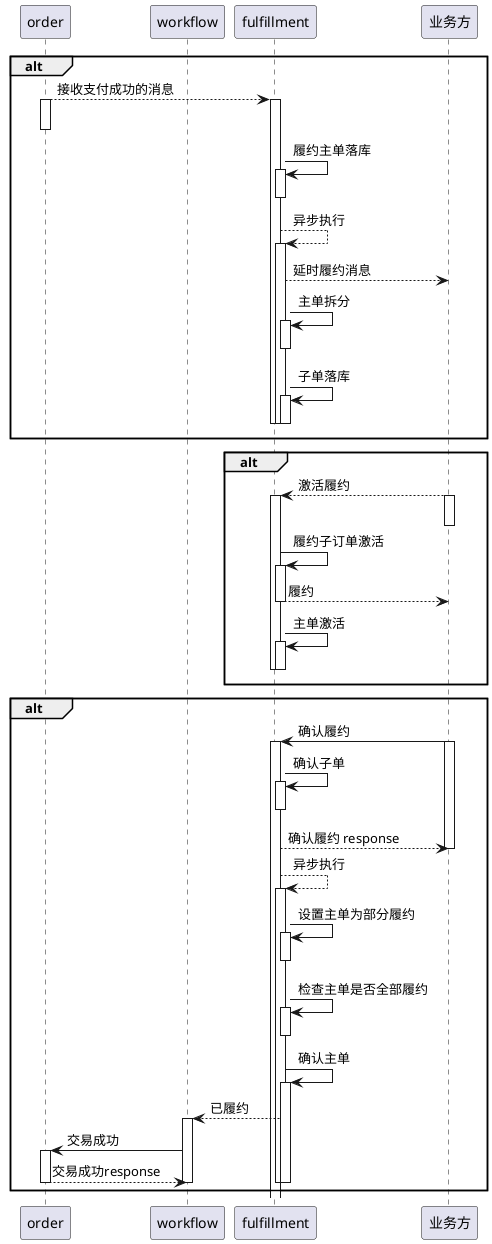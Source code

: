 @startuml
participant order
participant workflow
participant fulfillment
participant 业务方

alt
order --> fulfillment:接收支付成功的消息
activate order
deactivate order

activate fulfillment
fulfillment -> fulfillment:履约主单落库
activate fulfillment
deactivate fulfillment
fulfillment --> fulfillment:异步执行
activate fulfillment
fulfillment --> 业务方:延时履约消息

fulfillment -> fulfillment:主单拆分
activate fulfillment
deactivate fulfillment

fulfillment -> fulfillment:子单落库
activate fulfillment
deactivate fulfillment

deactivate fulfillment
deactivate fulfillment
end

alt
业务方-->fulfillment:激活履约
activate 业务方
deactivate 业务方

activate fulfillment

fulfillment -> fulfillment:履约子订单激活
activate fulfillment
fulfillment --> 业务方:履约
deactivate fulfillment

fulfillment -> fulfillment:主单激活
activate fulfillment
deactivate fulfillment
deactivate fulfillment
end

alt
业务方 -> fulfillment:确认履约
activate 业务方
activate fulfillment

fulfillment -> fulfillment:确认子单
activate fulfillment
deactivate fulfillment
fulfillment --> 业务方:确认履约 response
deactivate 业务方

fulfillment --> fulfillment:异步执行
activate fulfillment
fulfillment -> fulfillment:设置主单为部分履约
activate fulfillment
deactivate fulfillment

fulfillment -> fulfillment:检查主单是否全部履约
activate fulfillment
deactivate fulfillment

fulfillment -> fulfillment:确认主单
activate fulfillment
fulfillment-->workflow:已履约
activate workflow
workflow -> order:交易成功
activate order
order-->workflow:交易成功response
deactivate order
deactivate workflow
deactivate fulfillment

deactivate fulfillment
end

@enduml